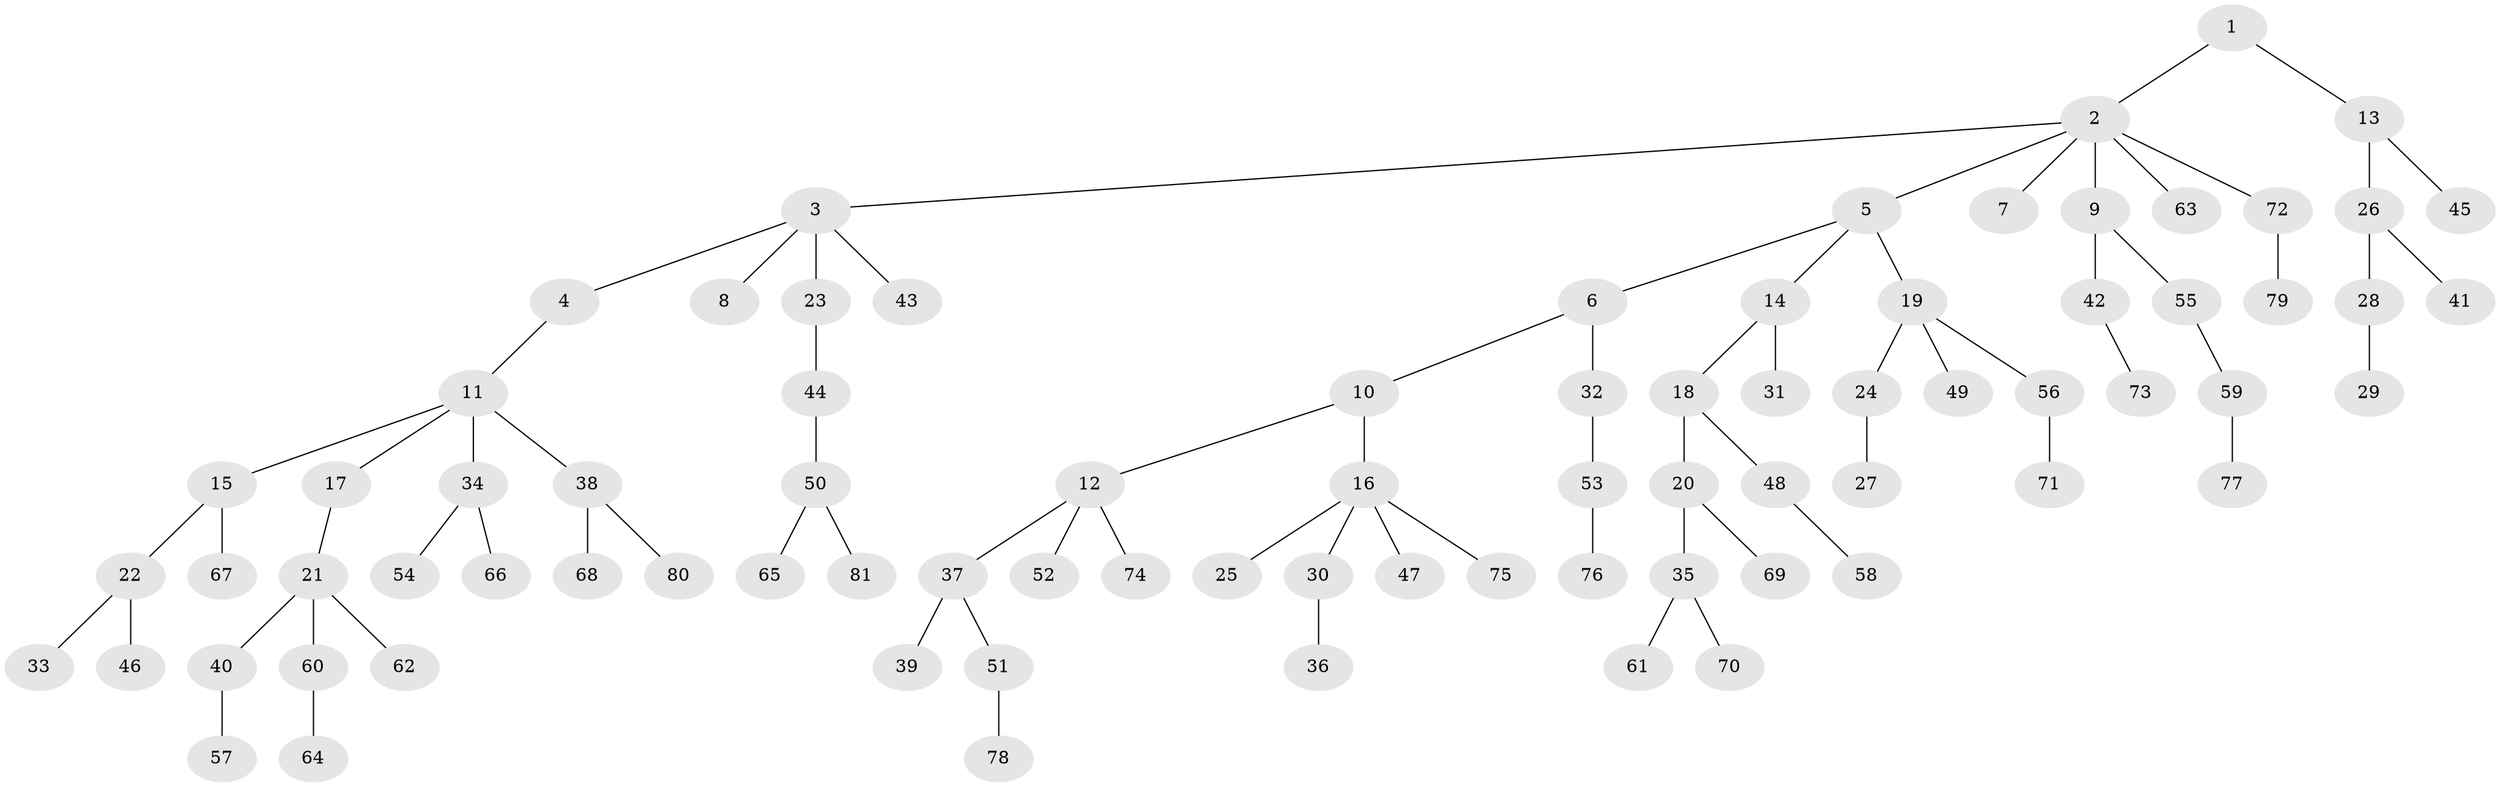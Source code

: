 // coarse degree distribution, {2: 0.15625, 1: 0.8125, 26: 0.03125}
// Generated by graph-tools (version 1.1) at 2025/56/03/04/25 21:56:49]
// undirected, 81 vertices, 80 edges
graph export_dot {
graph [start="1"]
  node [color=gray90,style=filled];
  1;
  2;
  3;
  4;
  5;
  6;
  7;
  8;
  9;
  10;
  11;
  12;
  13;
  14;
  15;
  16;
  17;
  18;
  19;
  20;
  21;
  22;
  23;
  24;
  25;
  26;
  27;
  28;
  29;
  30;
  31;
  32;
  33;
  34;
  35;
  36;
  37;
  38;
  39;
  40;
  41;
  42;
  43;
  44;
  45;
  46;
  47;
  48;
  49;
  50;
  51;
  52;
  53;
  54;
  55;
  56;
  57;
  58;
  59;
  60;
  61;
  62;
  63;
  64;
  65;
  66;
  67;
  68;
  69;
  70;
  71;
  72;
  73;
  74;
  75;
  76;
  77;
  78;
  79;
  80;
  81;
  1 -- 2;
  1 -- 13;
  2 -- 3;
  2 -- 5;
  2 -- 7;
  2 -- 9;
  2 -- 63;
  2 -- 72;
  3 -- 4;
  3 -- 8;
  3 -- 23;
  3 -- 43;
  4 -- 11;
  5 -- 6;
  5 -- 14;
  5 -- 19;
  6 -- 10;
  6 -- 32;
  9 -- 42;
  9 -- 55;
  10 -- 12;
  10 -- 16;
  11 -- 15;
  11 -- 17;
  11 -- 34;
  11 -- 38;
  12 -- 37;
  12 -- 52;
  12 -- 74;
  13 -- 26;
  13 -- 45;
  14 -- 18;
  14 -- 31;
  15 -- 22;
  15 -- 67;
  16 -- 25;
  16 -- 30;
  16 -- 47;
  16 -- 75;
  17 -- 21;
  18 -- 20;
  18 -- 48;
  19 -- 24;
  19 -- 49;
  19 -- 56;
  20 -- 35;
  20 -- 69;
  21 -- 40;
  21 -- 60;
  21 -- 62;
  22 -- 33;
  22 -- 46;
  23 -- 44;
  24 -- 27;
  26 -- 28;
  26 -- 41;
  28 -- 29;
  30 -- 36;
  32 -- 53;
  34 -- 54;
  34 -- 66;
  35 -- 61;
  35 -- 70;
  37 -- 39;
  37 -- 51;
  38 -- 68;
  38 -- 80;
  40 -- 57;
  42 -- 73;
  44 -- 50;
  48 -- 58;
  50 -- 65;
  50 -- 81;
  51 -- 78;
  53 -- 76;
  55 -- 59;
  56 -- 71;
  59 -- 77;
  60 -- 64;
  72 -- 79;
}
